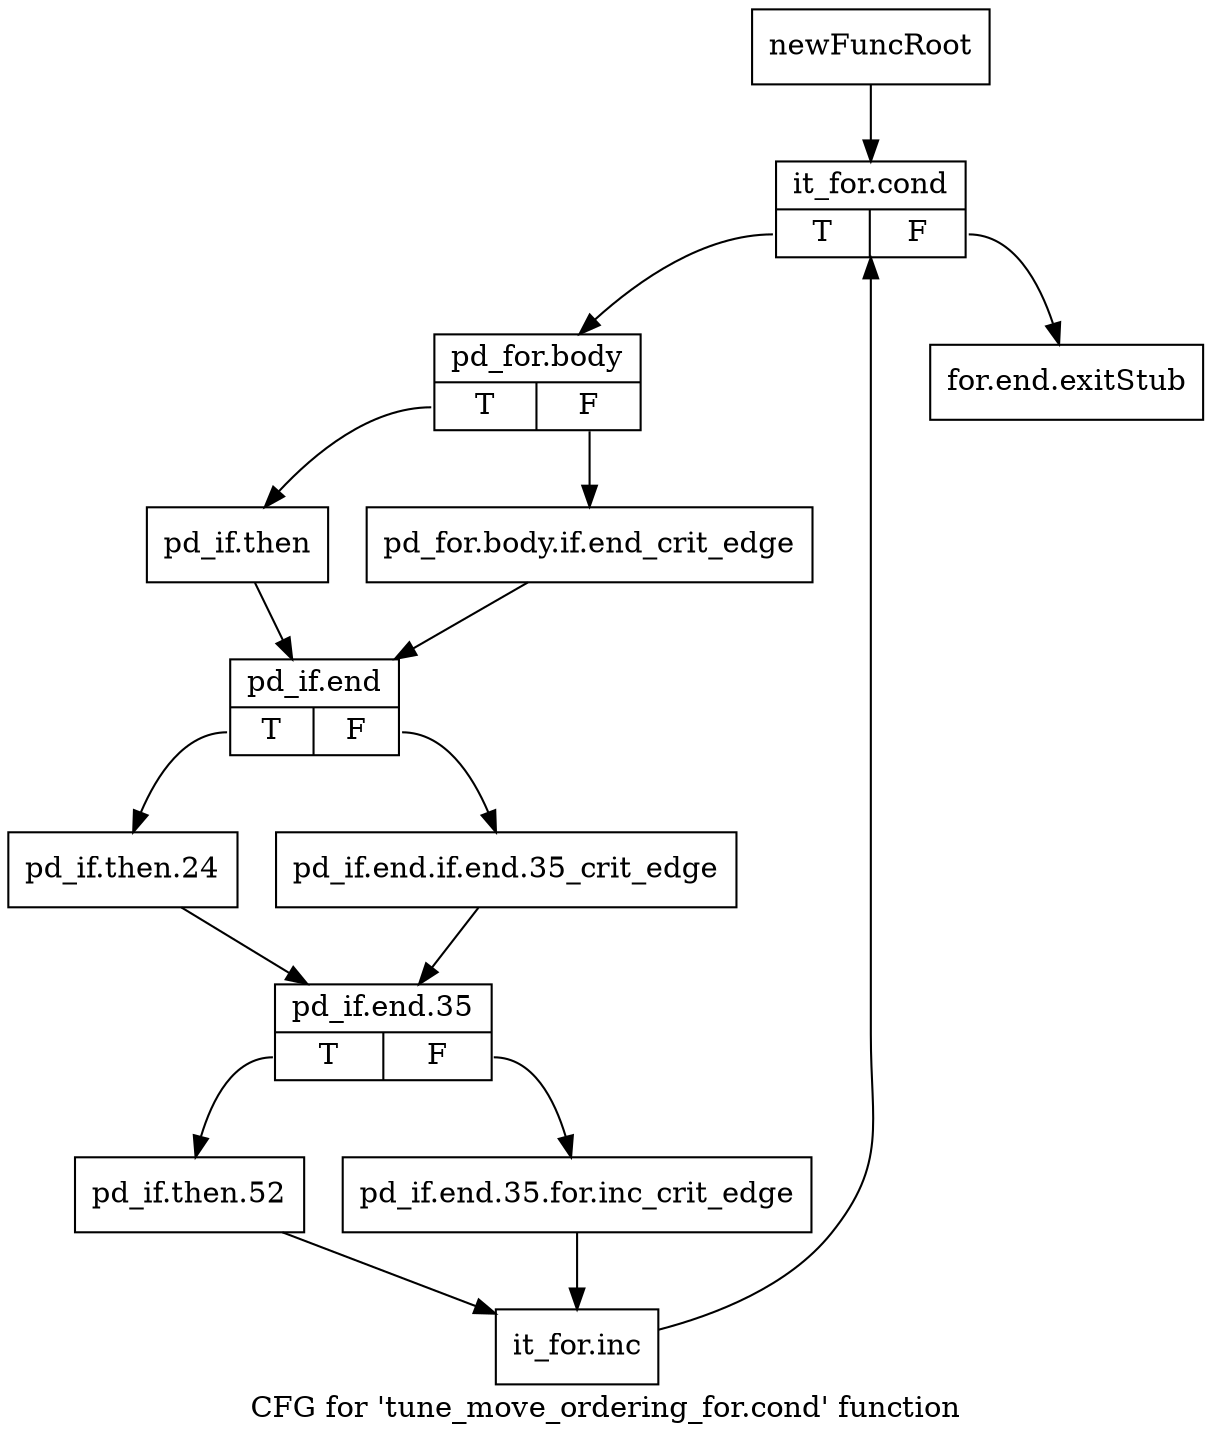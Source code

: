 digraph "CFG for 'tune_move_ordering_for.cond' function" {
	label="CFG for 'tune_move_ordering_for.cond' function";

	Node0x43dfc60 [shape=record,label="{newFuncRoot}"];
	Node0x43dfc60 -> Node0x43dfd00;
	Node0x43dfcb0 [shape=record,label="{for.end.exitStub}"];
	Node0x43dfd00 [shape=record,label="{it_for.cond|{<s0>T|<s1>F}}"];
	Node0x43dfd00:s0 -> Node0x43dfd50;
	Node0x43dfd00:s1 -> Node0x43dfcb0;
	Node0x43dfd50 [shape=record,label="{pd_for.body|{<s0>T|<s1>F}}"];
	Node0x43dfd50:s0 -> Node0x43dfdf0;
	Node0x43dfd50:s1 -> Node0x43dfda0;
	Node0x43dfda0 [shape=record,label="{pd_for.body.if.end_crit_edge}"];
	Node0x43dfda0 -> Node0x43dfe40;
	Node0x43dfdf0 [shape=record,label="{pd_if.then}"];
	Node0x43dfdf0 -> Node0x43dfe40;
	Node0x43dfe40 [shape=record,label="{pd_if.end|{<s0>T|<s1>F}}"];
	Node0x43dfe40:s0 -> Node0x43dfee0;
	Node0x43dfe40:s1 -> Node0x43dfe90;
	Node0x43dfe90 [shape=record,label="{pd_if.end.if.end.35_crit_edge}"];
	Node0x43dfe90 -> Node0x43dff30;
	Node0x43dfee0 [shape=record,label="{pd_if.then.24}"];
	Node0x43dfee0 -> Node0x43dff30;
	Node0x43dff30 [shape=record,label="{pd_if.end.35|{<s0>T|<s1>F}}"];
	Node0x43dff30:s0 -> Node0x43dffd0;
	Node0x43dff30:s1 -> Node0x43dff80;
	Node0x43dff80 [shape=record,label="{pd_if.end.35.for.inc_crit_edge}"];
	Node0x43dff80 -> Node0x43e0020;
	Node0x43dffd0 [shape=record,label="{pd_if.then.52}"];
	Node0x43dffd0 -> Node0x43e0020;
	Node0x43e0020 [shape=record,label="{it_for.inc}"];
	Node0x43e0020 -> Node0x43dfd00;
}
